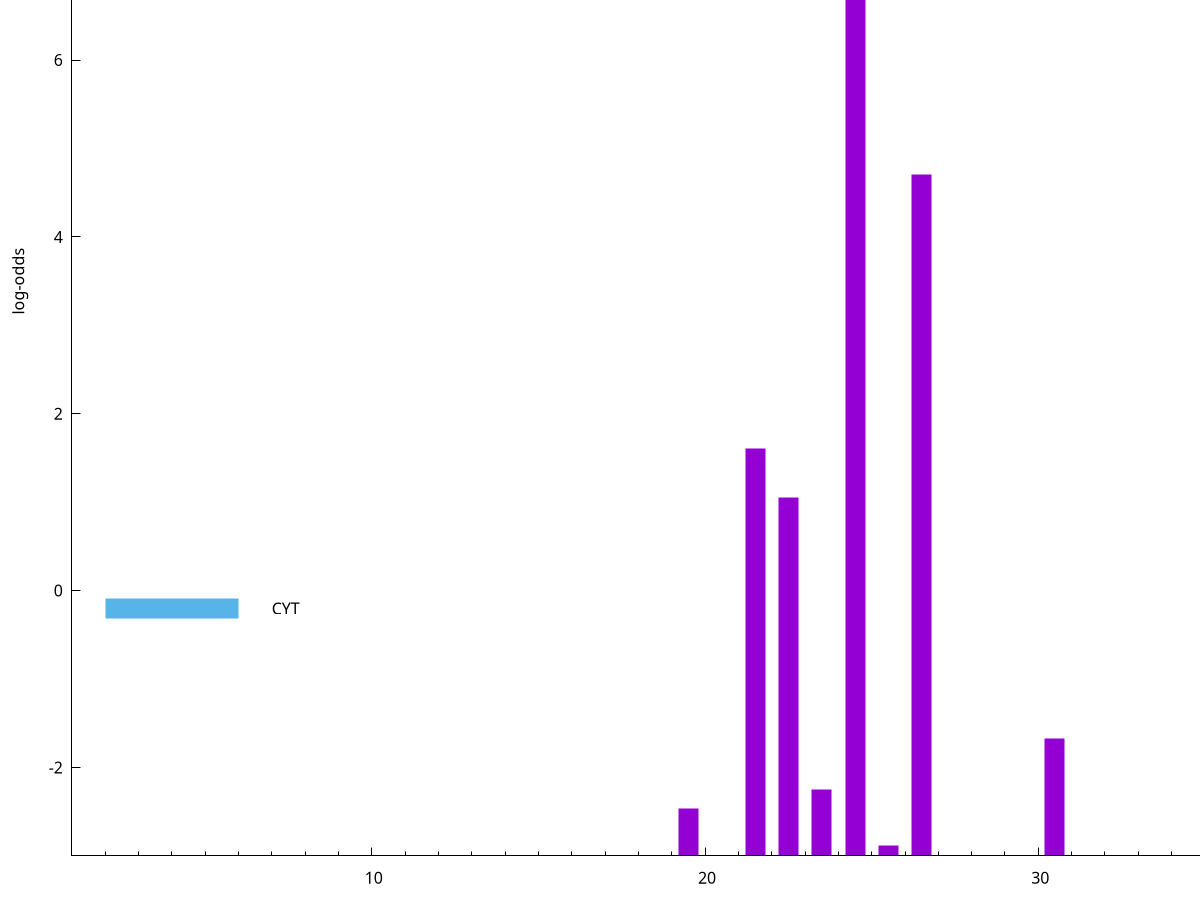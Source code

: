 set title "LipoP predictions for SRR5666526.gff"
set size 2., 1.4
set xrange [1:70] 
set mxtics 10
set yrange [-3:10]
set y2range [0:13]
set ylabel "log-odds"
set term postscript eps color solid "Helvetica" 30
set output "SRR5666526.gff16.eps"
set arrow from 2,7.52343 to 6,7.52343 nohead lt 1 lw 20
set label "SpI" at 7,7.52343
set arrow from 2,7.00444 to 6,7.00444 nohead lt 4 lw 20
set label "TMH" at 7,7.00444
set arrow from 2,-0.200913 to 6,-0.200913 nohead lt 3 lw 20
set label "CYT" at 7,-0.200913
set arrow from 2,7.52343 to 6,7.52343 nohead lt 1 lw 20
set label "SpI" at 7,7.52343
# NOTE: The scores below are the log-odds scores with the threshold
# NOTE: subtracted (a hack to make gnuplot make the histogram all
# NOTE: look nice).
plot "-" axes x1y2 title "" with impulses lt 1 lw 20
24.500000 10.244750
26.500000 7.707460
21.500000 4.604860
22.500000 4.053070
30.500000 1.323230
23.500000 0.751910
19.500000 0.535330
25.500000 0.112910
e
exit
